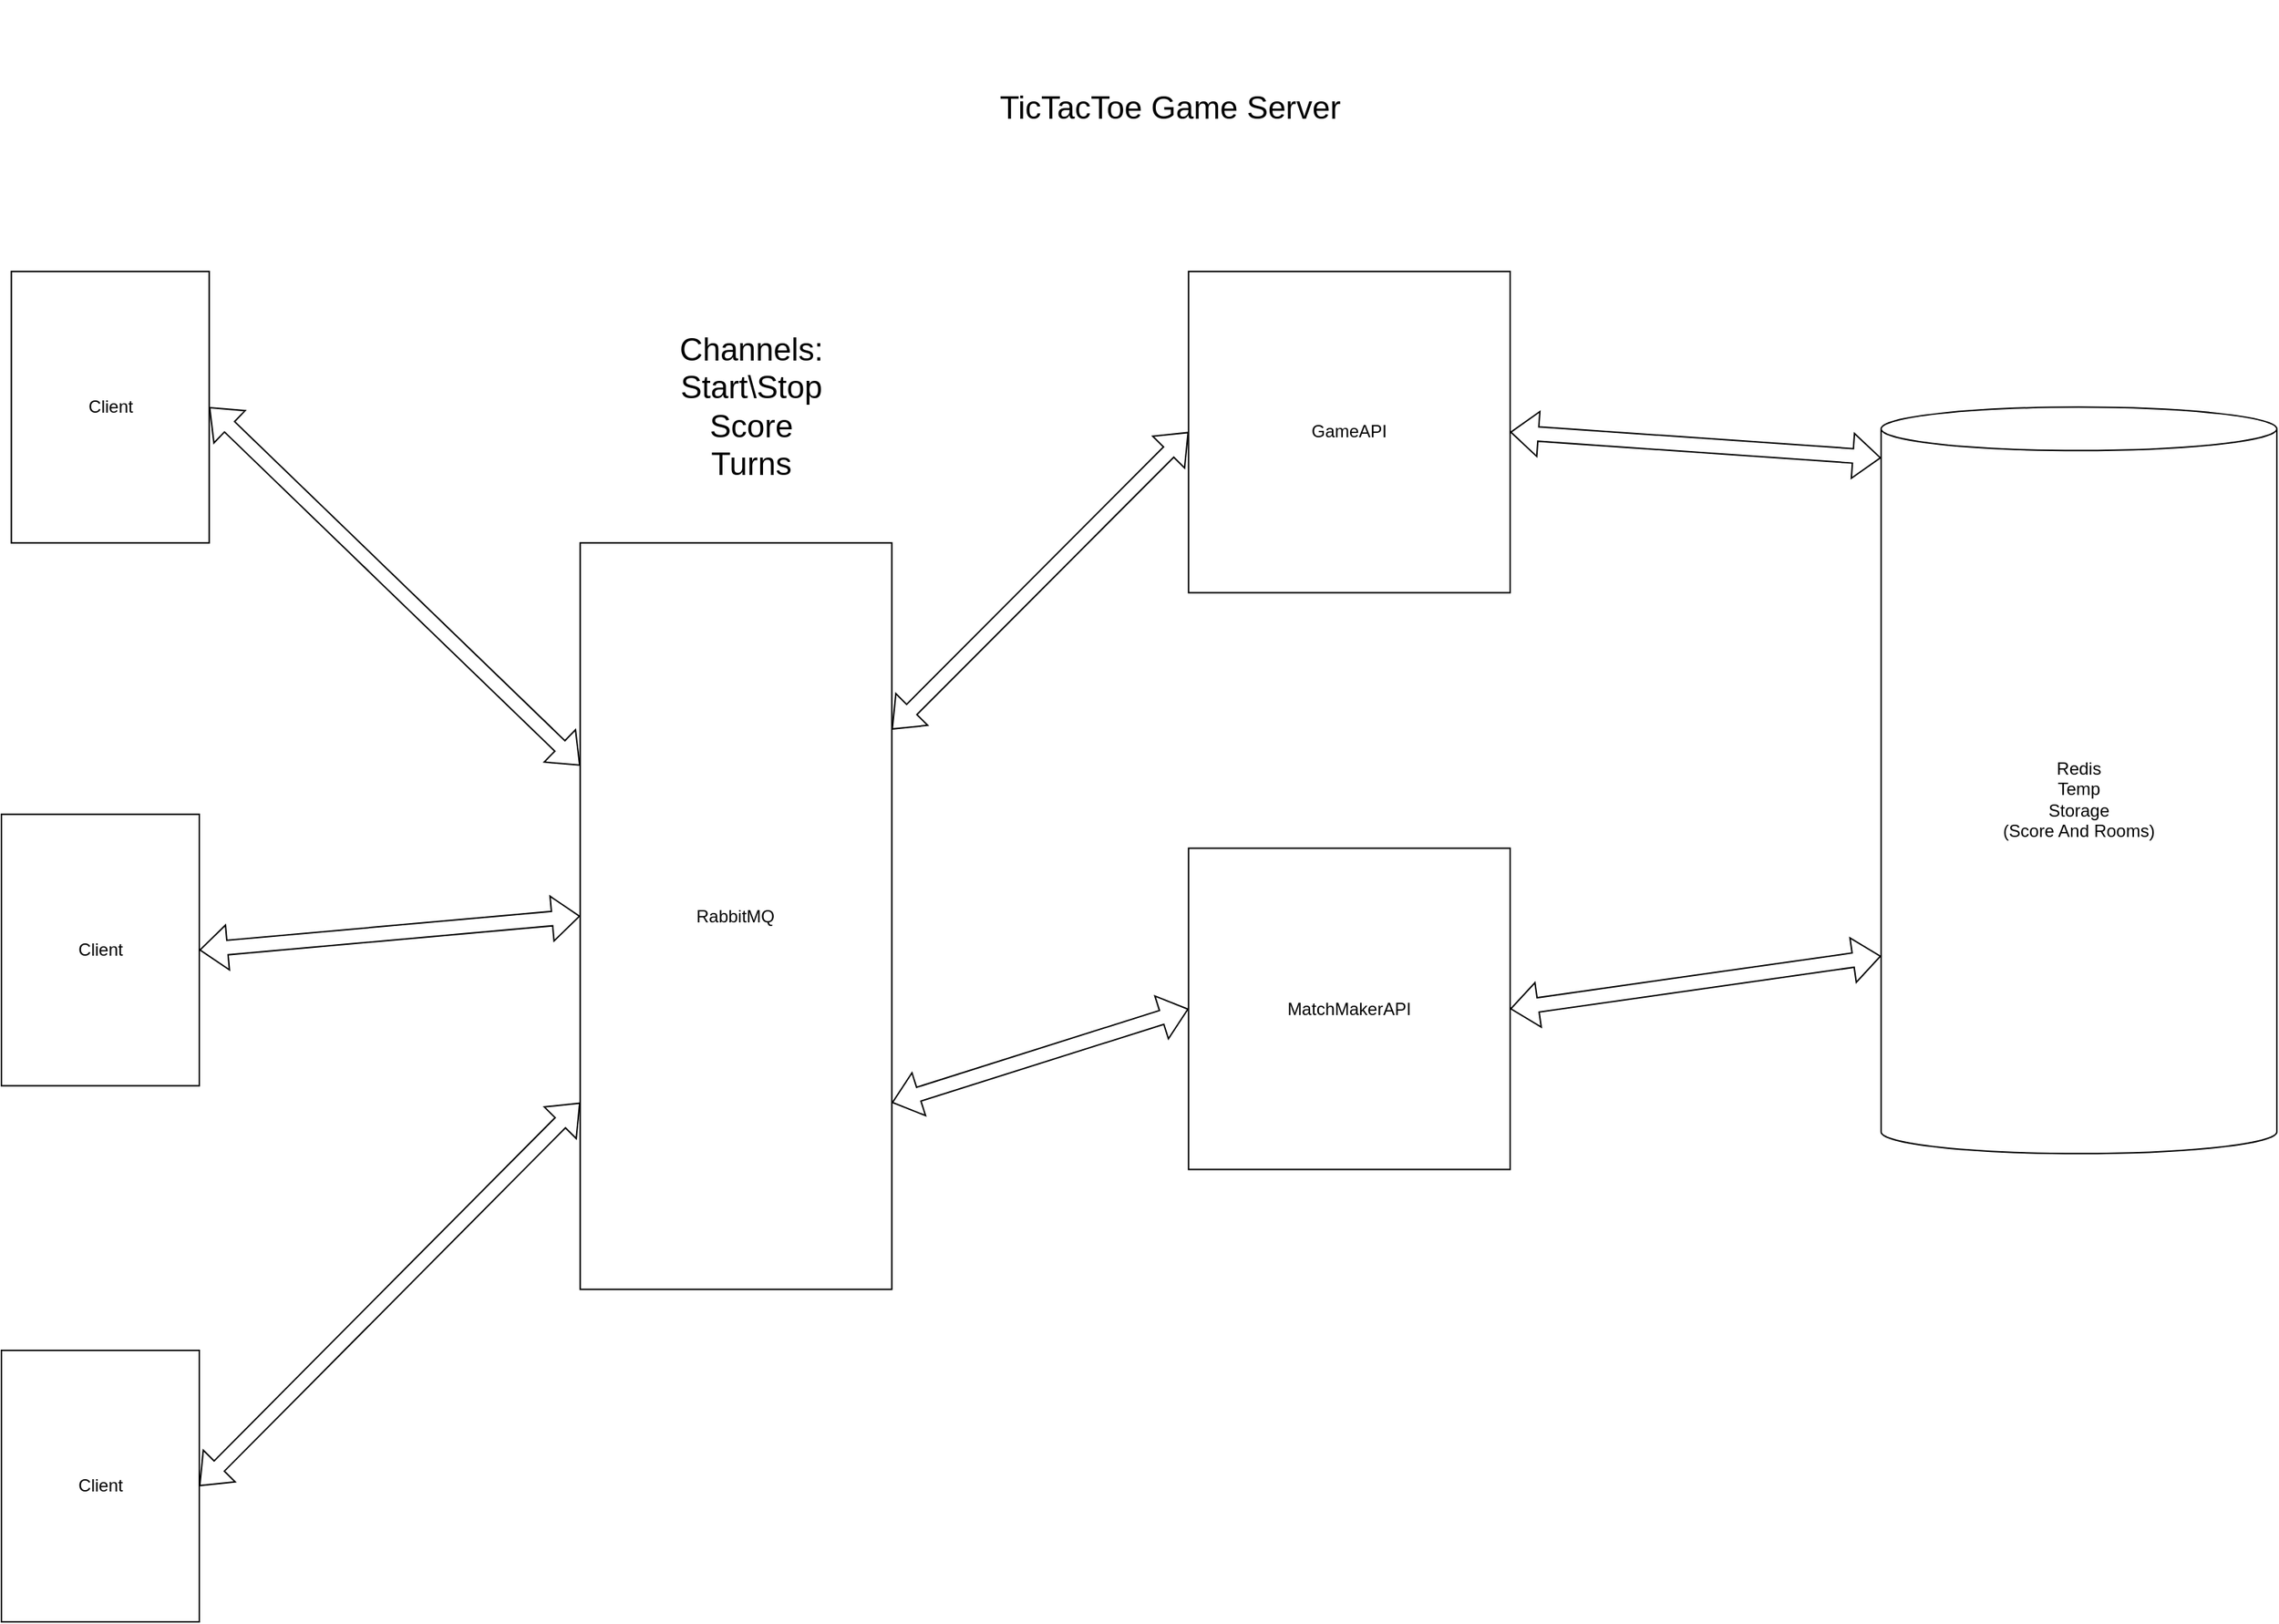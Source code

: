 <mxfile version="15.8.7" type="device"><diagram name="Page-1" id="74b105a0-9070-1c63-61bc-23e55f88626e"><mxGraphModel dx="1151" dy="1832" grid="1" gridSize="10" guides="1" tooltips="1" connect="1" arrows="1" fold="1" page="1" pageScale="1.5" pageWidth="1169" pageHeight="826" background="none" math="0" shadow="0"><root><mxCell id="0" style=";html=1;"/><mxCell id="1" style=";html=1;" parent="0"/><mxCell id="7L5VVv3wNhBNK3MezTer-17" value="" style="group" vertex="1" connectable="0" parent="1"><mxGeometry x="50" y="-1210" width="1570" height="1120" as="geometry"/></mxCell><mxCell id="7L5VVv3wNhBNK3MezTer-1" value="Client" style="whiteSpace=wrap;html=1;" vertex="1" parent="7L5VVv3wNhBNK3MezTer-17"><mxGeometry y="562.343" width="136.522" height="187.448" as="geometry"/></mxCell><mxCell id="7L5VVv3wNhBNK3MezTer-2" value="Client" style="whiteSpace=wrap;html=1;" vertex="1" parent="7L5VVv3wNhBNK3MezTer-17"><mxGeometry x="6.826" y="187.448" width="136.522" height="187.448" as="geometry"/></mxCell><mxCell id="7L5VVv3wNhBNK3MezTer-3" value="Client" style="whiteSpace=wrap;html=1;" vertex="1" parent="7L5VVv3wNhBNK3MezTer-17"><mxGeometry y="932.552" width="136.522" height="187.448" as="geometry"/></mxCell><mxCell id="7L5VVv3wNhBNK3MezTer-5" value="RabbitMQ" style="rounded=0;whiteSpace=wrap;html=1;" vertex="1" parent="7L5VVv3wNhBNK3MezTer-17"><mxGeometry x="399.326" y="374.895" width="215.022" height="515.481" as="geometry"/></mxCell><mxCell id="7L5VVv3wNhBNK3MezTer-6" value="" style="shape=flexArrow;endArrow=classic;startArrow=classic;html=1;rounded=0;exitX=1;exitY=0.5;exitDx=0;exitDy=0;" edge="1" parent="7L5VVv3wNhBNK3MezTer-17" source="7L5VVv3wNhBNK3MezTer-2" target="7L5VVv3wNhBNK3MezTer-5"><mxGeometry width="100" height="100" relative="1" as="geometry"><mxPoint x="170.652" y="281.172" as="sourcePoint"/><mxPoint x="511.957" y="-187.448" as="targetPoint"/></mxGeometry></mxCell><mxCell id="7L5VVv3wNhBNK3MezTer-7" value="" style="shape=flexArrow;endArrow=classic;startArrow=classic;html=1;rounded=0;exitX=1;exitY=0.5;exitDx=0;exitDy=0;entryX=0;entryY=0.5;entryDx=0;entryDy=0;" edge="1" parent="7L5VVv3wNhBNK3MezTer-17" source="7L5VVv3wNhBNK3MezTer-1" target="7L5VVv3wNhBNK3MezTer-5"><mxGeometry width="100" height="100" relative="1" as="geometry"><mxPoint x="177.478" y="328.033" as="sourcePoint"/><mxPoint x="433.457" y="575.544" as="targetPoint"/></mxGeometry></mxCell><mxCell id="7L5VVv3wNhBNK3MezTer-8" value="" style="shape=flexArrow;endArrow=classic;startArrow=classic;html=1;rounded=0;exitX=1;exitY=0.5;exitDx=0;exitDy=0;entryX=0;entryY=0.75;entryDx=0;entryDy=0;" edge="1" parent="7L5VVv3wNhBNK3MezTer-17" source="7L5VVv3wNhBNK3MezTer-3" target="7L5VVv3wNhBNK3MezTer-5"><mxGeometry width="100" height="100" relative="1" as="geometry"><mxPoint x="170.652" y="702.929" as="sourcePoint"/><mxPoint x="433.457" y="679.498" as="targetPoint"/></mxGeometry></mxCell><mxCell id="7L5VVv3wNhBNK3MezTer-9" value="Channels:&lt;br style=&quot;font-size: 22px;&quot;&gt;Start\Stop&lt;br style=&quot;font-size: 22px;&quot;&gt;Score&lt;br style=&quot;font-size: 22px;&quot;&gt;Turns" style="text;html=1;strokeColor=none;fillColor=none;align=center;verticalAlign=middle;whiteSpace=wrap;rounded=0;fontSize=22;" vertex="1" parent="7L5VVv3wNhBNK3MezTer-17"><mxGeometry x="440" y="211.17" width="155.18" height="140" as="geometry"/></mxCell><mxCell id="7L5VVv3wNhBNK3MezTer-10" value="GameAPI" style="whiteSpace=wrap;html=1;aspect=fixed;" vertex="1" parent="7L5VVv3wNhBNK3MezTer-17"><mxGeometry x="819.13" y="187.448" width="221.848" height="221.848" as="geometry"/></mxCell><mxCell id="7L5VVv3wNhBNK3MezTer-11" value="MatchMakerAPI" style="whiteSpace=wrap;html=1;aspect=fixed;" vertex="1" parent="7L5VVv3wNhBNK3MezTer-17"><mxGeometry x="819.13" y="585.774" width="221.848" height="221.848" as="geometry"/></mxCell><mxCell id="7L5VVv3wNhBNK3MezTer-12" value="Redis&lt;br&gt;Temp&lt;br&gt;Storage&lt;br&gt;(Score And Rooms)" style="shape=cylinder3;whiteSpace=wrap;html=1;boundedLbl=1;backgroundOutline=1;size=15;" vertex="1" parent="7L5VVv3wNhBNK3MezTer-17"><mxGeometry x="1296.957" y="281.172" width="273.043" height="515.481" as="geometry"/></mxCell><mxCell id="7L5VVv3wNhBNK3MezTer-13" value="" style="shape=flexArrow;endArrow=classic;startArrow=classic;html=1;rounded=0;exitX=0;exitY=0.5;exitDx=0;exitDy=0;entryX=1;entryY=0.25;entryDx=0;entryDy=0;" edge="1" parent="7L5VVv3wNhBNK3MezTer-17" source="7L5VVv3wNhBNK3MezTer-10" target="7L5VVv3wNhBNK3MezTer-5"><mxGeometry width="100" height="100" relative="1" as="geometry"><mxPoint x="177.478" y="328.033" as="sourcePoint"/><mxPoint x="433.457" y="575.544" as="targetPoint"/></mxGeometry></mxCell><mxCell id="7L5VVv3wNhBNK3MezTer-14" value="" style="shape=flexArrow;endArrow=classic;startArrow=classic;html=1;rounded=0;exitX=0;exitY=0.5;exitDx=0;exitDy=0;entryX=1;entryY=0.75;entryDx=0;entryDy=0;" edge="1" parent="7L5VVv3wNhBNK3MezTer-17" source="7L5VVv3wNhBNK3MezTer-11" target="7L5VVv3wNhBNK3MezTer-5"><mxGeometry width="100" height="100" relative="1" as="geometry"><mxPoint x="853.261" y="386.611" as="sourcePoint"/><mxPoint x="648.478" y="550.628" as="targetPoint"/></mxGeometry></mxCell><mxCell id="7L5VVv3wNhBNK3MezTer-15" value="" style="shape=flexArrow;endArrow=classic;startArrow=classic;html=1;rounded=0;exitX=1;exitY=0.5;exitDx=0;exitDy=0;entryX=0;entryY=0;entryDx=0;entryDy=35;entryPerimeter=0;" edge="1" parent="7L5VVv3wNhBNK3MezTer-17" source="7L5VVv3wNhBNK3MezTer-10" target="7L5VVv3wNhBNK3MezTer-12"><mxGeometry width="100" height="100" relative="1" as="geometry"><mxPoint x="853.261" y="386.611" as="sourcePoint"/><mxPoint x="648.478" y="550.628" as="targetPoint"/></mxGeometry></mxCell><mxCell id="7L5VVv3wNhBNK3MezTer-16" value="" style="shape=flexArrow;endArrow=classic;startArrow=classic;html=1;rounded=0;exitX=1;exitY=0.5;exitDx=0;exitDy=0;entryX=0;entryY=0;entryDx=0;entryDy=379.111;entryPerimeter=0;" edge="1" parent="7L5VVv3wNhBNK3MezTer-17" source="7L5VVv3wNhBNK3MezTer-11" target="7L5VVv3wNhBNK3MezTer-12"><mxGeometry width="100" height="100" relative="1" as="geometry"><mxPoint x="1075.109" y="386.611" as="sourcePoint"/><mxPoint x="1331.087" y="492.05" as="targetPoint"/></mxGeometry></mxCell><mxCell id="7L5VVv3wNhBNK3MezTer-18" value="TicTacToe Game Server" style="text;html=1;strokeColor=none;fillColor=none;align=center;verticalAlign=middle;whiteSpace=wrap;rounded=0;fontSize=22;" vertex="1" parent="7L5VVv3wNhBNK3MezTer-17"><mxGeometry x="610" y="60" width="393" height="30" as="geometry"/></mxCell></root></mxGraphModel></diagram></mxfile>